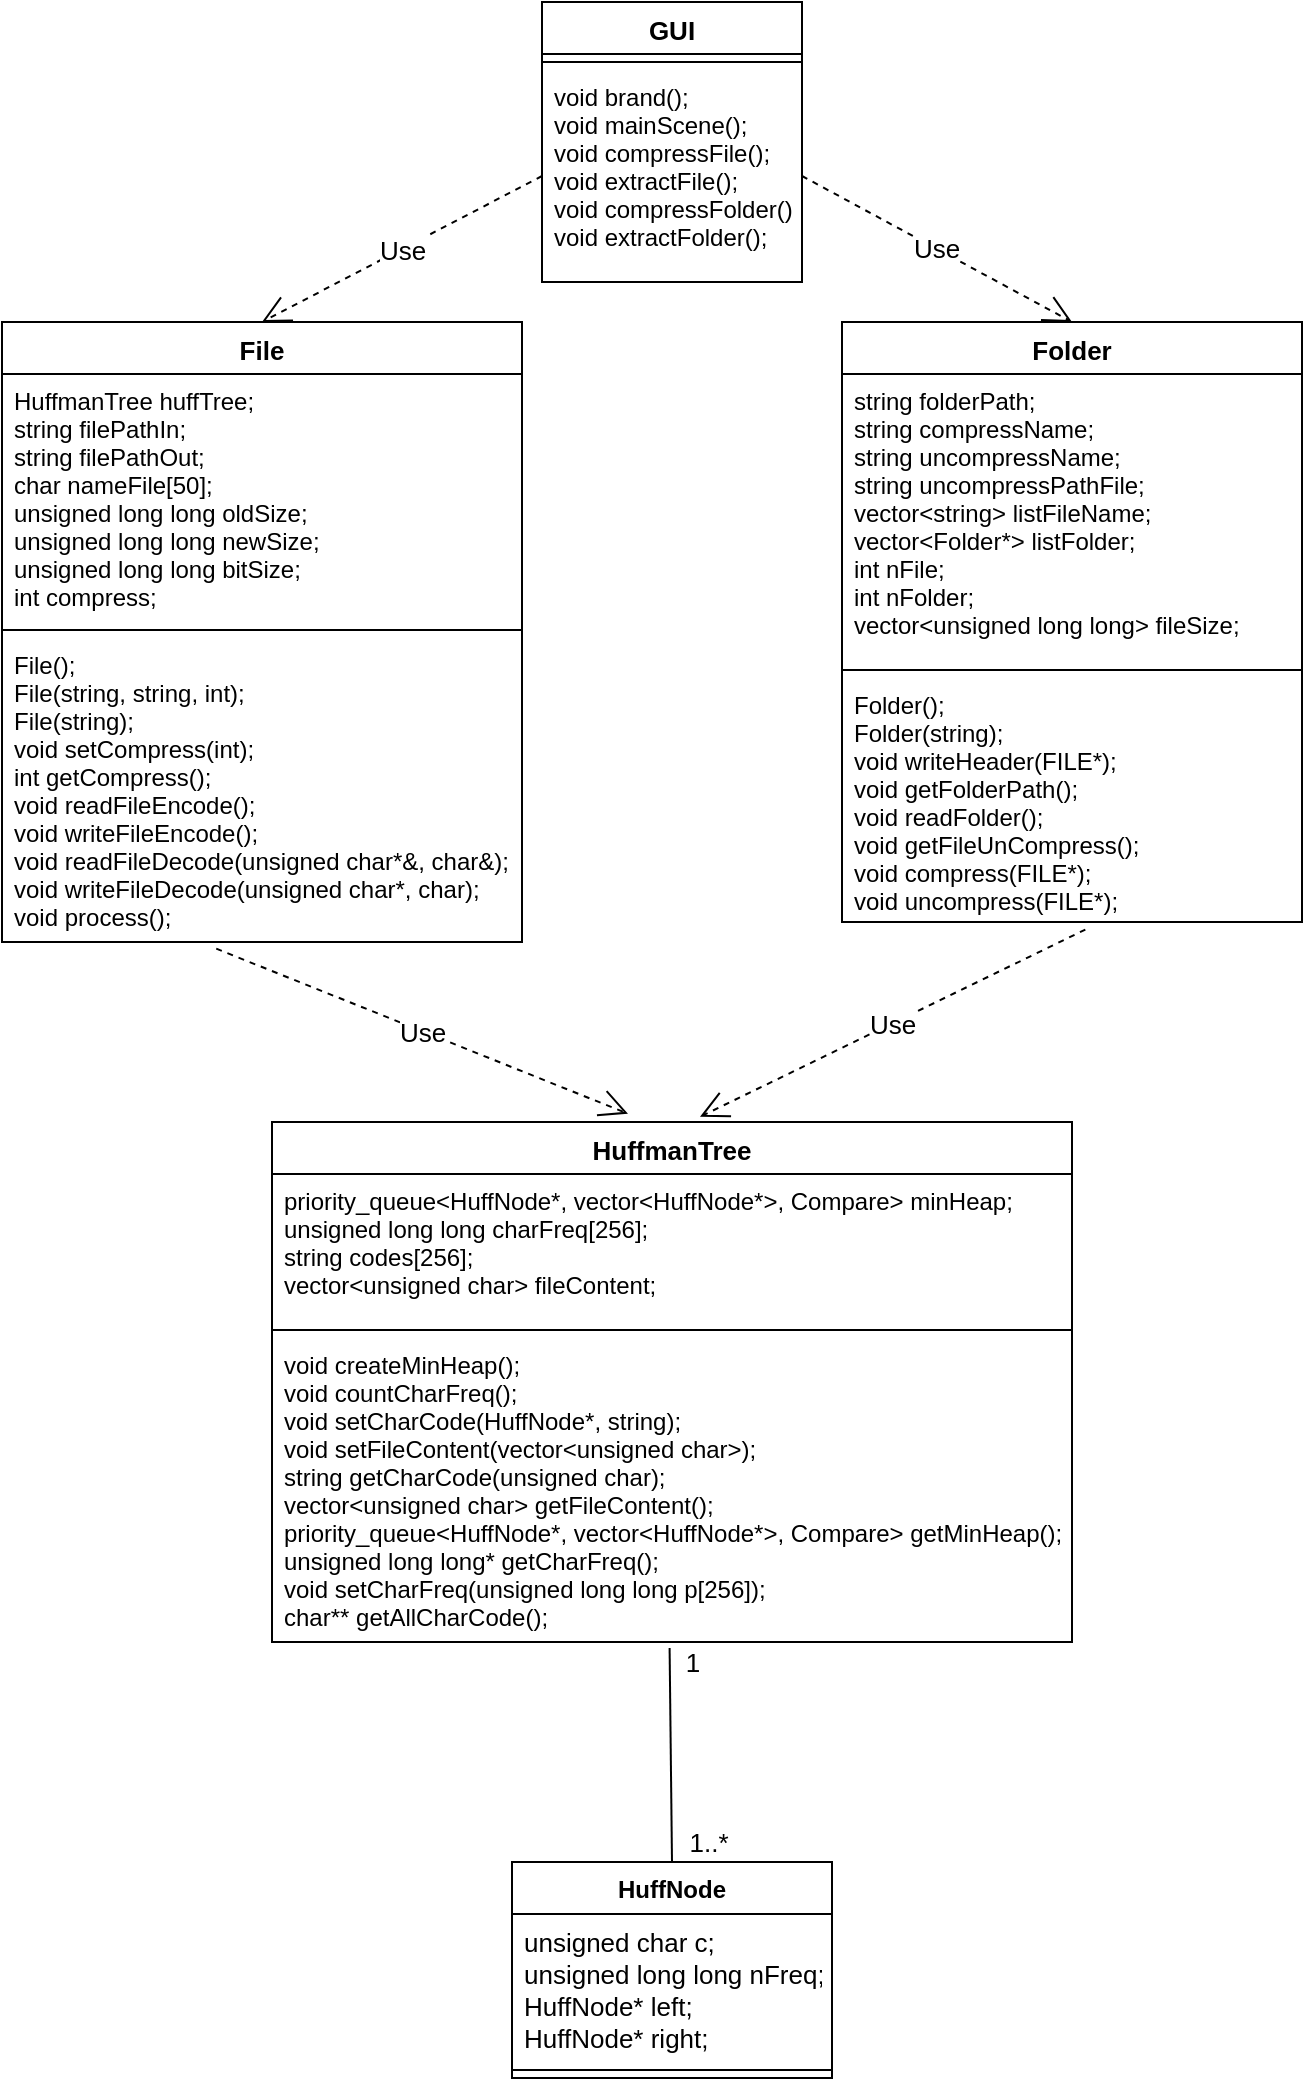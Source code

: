 <mxfile version="12.3.1" type="device" pages="1"><diagram id="qUhYpvRDp9ki2AjjNkx-" name="Page-1"><mxGraphModel dx="962" dy="551" grid="1" gridSize="10" guides="1" tooltips="1" connect="1" arrows="1" fold="1" page="1" pageScale="1" pageWidth="827" pageHeight="1169" math="0" shadow="0"><root><mxCell id="0"/><mxCell id="1" parent="0"/><mxCell id="KptoV55EzDjtcaFauHlP-1" value="HuffNode" style="swimlane;fontStyle=1;align=center;verticalAlign=top;childLayout=stackLayout;horizontal=1;startSize=26;horizontalStack=0;resizeParent=1;resizeParentMax=0;resizeLast=0;collapsible=1;marginBottom=0;" vertex="1" parent="1"><mxGeometry x="315" y="930" width="160" height="108" as="geometry"/></mxCell><mxCell id="KptoV55EzDjtcaFauHlP-2" value="unsigned char c;&#10;&#9;unsigned long long nFreq;&#10;&#9;HuffNode* left;&#10;&#9;HuffNode* right;" style="text;strokeColor=none;fillColor=none;align=left;verticalAlign=top;spacingLeft=4;spacingRight=4;overflow=hidden;rotatable=0;points=[[0,0.5],[1,0.5]];portConstraint=eastwest;fontSize=13;" vertex="1" parent="KptoV55EzDjtcaFauHlP-1"><mxGeometry y="26" width="160" height="74" as="geometry"/></mxCell><mxCell id="KptoV55EzDjtcaFauHlP-3" value="" style="line;strokeWidth=1;fillColor=none;align=left;verticalAlign=middle;spacingTop=-1;spacingLeft=3;spacingRight=3;rotatable=0;labelPosition=right;points=[];portConstraint=eastwest;" vertex="1" parent="KptoV55EzDjtcaFauHlP-1"><mxGeometry y="100" width="160" height="8" as="geometry"/></mxCell><mxCell id="KptoV55EzDjtcaFauHlP-8" value="HuffmanTree" style="swimlane;fontStyle=1;align=center;verticalAlign=top;childLayout=stackLayout;horizontal=1;startSize=26;horizontalStack=0;resizeParent=1;resizeParentMax=0;resizeLast=0;collapsible=1;marginBottom=0;fontSize=13;" vertex="1" parent="1"><mxGeometry x="195" y="560" width="400" height="260" as="geometry"/></mxCell><mxCell id="KptoV55EzDjtcaFauHlP-9" value="priority_queue&lt;HuffNode*, vector&lt;HuffNode*&gt;, Compare&gt; minHeap;&#10;&#9;unsigned long long charFreq[256];&#10;&#9;string codes[256];&#10;&#9;vector&lt;unsigned char&gt; fileContent;" style="text;strokeColor=none;fillColor=none;align=left;verticalAlign=top;spacingLeft=4;spacingRight=4;overflow=hidden;rotatable=0;points=[[0,0.5],[1,0.5]];portConstraint=eastwest;" vertex="1" parent="KptoV55EzDjtcaFauHlP-8"><mxGeometry y="26" width="400" height="74" as="geometry"/></mxCell><mxCell id="KptoV55EzDjtcaFauHlP-10" value="" style="line;strokeWidth=1;fillColor=none;align=left;verticalAlign=middle;spacingTop=-1;spacingLeft=3;spacingRight=3;rotatable=0;labelPosition=right;points=[];portConstraint=eastwest;" vertex="1" parent="KptoV55EzDjtcaFauHlP-8"><mxGeometry y="100" width="400" height="8" as="geometry"/></mxCell><mxCell id="KptoV55EzDjtcaFauHlP-11" value="void createMinHeap();&#10;&#9;void countCharFreq();&#10;&#9;void setCharCode(HuffNode*, string);&#10;&#9;void setFileContent(vector&lt;unsigned char&gt;);&#10;&#9;string getCharCode(unsigned char);&#10;&#9;vector&lt;unsigned char&gt; getFileContent();&#10;&#9;priority_queue&lt;HuffNode*, vector&lt;HuffNode*&gt;, Compare&gt; getMinHeap();&#10;&#9;unsigned long long* getCharFreq();&#10;&#9;void setCharFreq(unsigned long long p[256]);&#10;&#9;char** getAllCharCode();" style="text;strokeColor=none;fillColor=none;align=left;verticalAlign=top;spacingLeft=4;spacingRight=4;overflow=hidden;rotatable=0;points=[[0,0.5],[1,0.5]];portConstraint=eastwest;" vertex="1" parent="KptoV55EzDjtcaFauHlP-8"><mxGeometry y="108" width="400" height="152" as="geometry"/></mxCell><mxCell id="KptoV55EzDjtcaFauHlP-13" value="File&#10;" style="swimlane;fontStyle=1;align=center;verticalAlign=top;childLayout=stackLayout;horizontal=1;startSize=26;horizontalStack=0;resizeParent=1;resizeParentMax=0;resizeLast=0;collapsible=1;marginBottom=0;fontSize=13;" vertex="1" parent="1"><mxGeometry x="60" y="160" width="260" height="310" as="geometry"/></mxCell><mxCell id="KptoV55EzDjtcaFauHlP-14" value="HuffmanTree huffTree;&#10;&#9;string filePathIn;&#10;&#9;string filePathOut;&#10;&#9;char nameFile[50];&#10;&#9;unsigned long long oldSize;&#10;&#9;unsigned long long newSize;&#10;&#9;unsigned long long bitSize;&#10;&#9;int compress;" style="text;strokeColor=none;fillColor=none;align=left;verticalAlign=top;spacingLeft=4;spacingRight=4;overflow=hidden;rotatable=0;points=[[0,0.5],[1,0.5]];portConstraint=eastwest;" vertex="1" parent="KptoV55EzDjtcaFauHlP-13"><mxGeometry y="26" width="260" height="124" as="geometry"/></mxCell><mxCell id="KptoV55EzDjtcaFauHlP-15" value="" style="line;strokeWidth=1;fillColor=none;align=left;verticalAlign=middle;spacingTop=-1;spacingLeft=3;spacingRight=3;rotatable=0;labelPosition=right;points=[];portConstraint=eastwest;" vertex="1" parent="KptoV55EzDjtcaFauHlP-13"><mxGeometry y="150" width="260" height="8" as="geometry"/></mxCell><mxCell id="KptoV55EzDjtcaFauHlP-16" value="File();&#10;&#9;File(string, string, int);&#10;&#9;File(string);&#10;&#9;void setCompress(int);&#10;&#9;int getCompress();&#10;&#9;void readFileEncode();&#10;&#9;void writeFileEncode();&#10;&#9;void readFileDecode(unsigned char*&amp;, char&amp;);&#10;&#9;void writeFileDecode(unsigned char*, char);&#10;&#9;void process();" style="text;strokeColor=none;fillColor=none;align=left;verticalAlign=top;spacingLeft=4;spacingRight=4;overflow=hidden;rotatable=0;points=[[0,0.5],[1,0.5]];portConstraint=eastwest;" vertex="1" parent="KptoV55EzDjtcaFauHlP-13"><mxGeometry y="158" width="260" height="152" as="geometry"/></mxCell><mxCell id="KptoV55EzDjtcaFauHlP-17" value="Folder&#10;" style="swimlane;fontStyle=1;align=center;verticalAlign=top;childLayout=stackLayout;horizontal=1;startSize=26;horizontalStack=0;resizeParent=1;resizeParentMax=0;resizeLast=0;collapsible=1;marginBottom=0;fontSize=13;" vertex="1" parent="1"><mxGeometry x="480" y="160" width="230" height="300" as="geometry"/></mxCell><mxCell id="KptoV55EzDjtcaFauHlP-18" value="&#9;string folderPath;&#10;&#9;string compressName;&#10;&#9;string uncompressName;&#10;&#9;string uncompressPathFile;&#10;&#9;vector&lt;string&gt; listFileName;&#10;&#9;vector&lt;Folder*&gt; listFolder;&#10;&#9;int nFile;&#10;&#9;int nFolder;&#10;&#9;vector&lt;unsigned long long&gt; fileSize;" style="text;strokeColor=none;fillColor=none;align=left;verticalAlign=top;spacingLeft=4;spacingRight=4;overflow=hidden;rotatable=0;points=[[0,0.5],[1,0.5]];portConstraint=eastwest;" vertex="1" parent="KptoV55EzDjtcaFauHlP-17"><mxGeometry y="26" width="230" height="144" as="geometry"/></mxCell><mxCell id="KptoV55EzDjtcaFauHlP-19" value="" style="line;strokeWidth=1;fillColor=none;align=left;verticalAlign=middle;spacingTop=-1;spacingLeft=3;spacingRight=3;rotatable=0;labelPosition=right;points=[];portConstraint=eastwest;" vertex="1" parent="KptoV55EzDjtcaFauHlP-17"><mxGeometry y="170" width="230" height="8" as="geometry"/></mxCell><mxCell id="KptoV55EzDjtcaFauHlP-20" value="Folder();&#10;&#9;Folder(string);&#10;&#9;void writeHeader(FILE*);&#10;&#9;void getFolderPath();&#10;&#9;void readFolder();&#10;&#9;void getFileUnCompress();&#10;&#9;void compress(FILE*);&#10;&#9;void uncompress(FILE*);" style="text;strokeColor=none;fillColor=none;align=left;verticalAlign=top;spacingLeft=4;spacingRight=4;overflow=hidden;rotatable=0;points=[[0,0.5],[1,0.5]];portConstraint=eastwest;" vertex="1" parent="KptoV55EzDjtcaFauHlP-17"><mxGeometry y="178" width="230" height="122" as="geometry"/></mxCell><mxCell id="KptoV55EzDjtcaFauHlP-21" value="GUI&#10;" style="swimlane;fontStyle=1;align=center;verticalAlign=top;childLayout=stackLayout;horizontal=1;startSize=26;horizontalStack=0;resizeParent=1;resizeParentMax=0;resizeLast=0;collapsible=1;marginBottom=0;fontSize=13;" vertex="1" parent="1"><mxGeometry x="330" width="130" height="140" as="geometry"/></mxCell><mxCell id="KptoV55EzDjtcaFauHlP-23" value="" style="line;strokeWidth=1;fillColor=none;align=left;verticalAlign=middle;spacingTop=-1;spacingLeft=3;spacingRight=3;rotatable=0;labelPosition=right;points=[];portConstraint=eastwest;" vertex="1" parent="KptoV55EzDjtcaFauHlP-21"><mxGeometry y="26" width="130" height="8" as="geometry"/></mxCell><mxCell id="KptoV55EzDjtcaFauHlP-24" value="&#9;void brand();&#10;&#9;void mainScene();&#10;&#9;void compressFile();&#10;&#9;void extractFile();&#10;&#9;void compressFolder();&#10;&#9;void extractFolder();" style="text;strokeColor=none;fillColor=none;align=left;verticalAlign=top;spacingLeft=4;spacingRight=4;overflow=hidden;rotatable=0;points=[[0,0.5],[1,0.5]];portConstraint=eastwest;" vertex="1" parent="KptoV55EzDjtcaFauHlP-21"><mxGeometry y="34" width="130" height="106" as="geometry"/></mxCell><mxCell id="KptoV55EzDjtcaFauHlP-25" value="Use" style="endArrow=open;endSize=12;dashed=1;html=1;fontSize=13;entryX=0.5;entryY=0;entryDx=0;entryDy=0;exitX=0;exitY=0.5;exitDx=0;exitDy=0;" edge="1" parent="1" source="KptoV55EzDjtcaFauHlP-24" target="KptoV55EzDjtcaFauHlP-13"><mxGeometry width="160" relative="1" as="geometry"><mxPoint x="320" y="150" as="sourcePoint"/><mxPoint x="280" y="160" as="targetPoint"/></mxGeometry></mxCell><mxCell id="KptoV55EzDjtcaFauHlP-27" value="Use" style="endArrow=open;endSize=12;dashed=1;html=1;fontSize=13;entryX=0.5;entryY=0;entryDx=0;entryDy=0;exitX=1;exitY=0.5;exitDx=0;exitDy=0;" edge="1" parent="1" source="KptoV55EzDjtcaFauHlP-24" target="KptoV55EzDjtcaFauHlP-17"><mxGeometry width="160" relative="1" as="geometry"><mxPoint x="480" y="130" as="sourcePoint"/><mxPoint x="650" y="150" as="targetPoint"/></mxGeometry></mxCell><mxCell id="KptoV55EzDjtcaFauHlP-38" value="Use" style="endArrow=open;endSize=12;dashed=1;html=1;fontSize=13;exitX=0.412;exitY=1.022;exitDx=0;exitDy=0;exitPerimeter=0;entryX=0.445;entryY=-0.016;entryDx=0;entryDy=0;entryPerimeter=0;" edge="1" parent="1" source="KptoV55EzDjtcaFauHlP-16" target="KptoV55EzDjtcaFauHlP-8"><mxGeometry width="160" relative="1" as="geometry"><mxPoint x="100" y="530" as="sourcePoint"/><mxPoint x="380" y="570" as="targetPoint"/></mxGeometry></mxCell><mxCell id="KptoV55EzDjtcaFauHlP-39" value="Use" style="endArrow=open;endSize=12;dashed=1;html=1;fontSize=13;exitX=0.529;exitY=1.031;exitDx=0;exitDy=0;exitPerimeter=0;entryX=0.535;entryY=-0.01;entryDx=0;entryDy=0;entryPerimeter=0;" edge="1" parent="1" source="KptoV55EzDjtcaFauHlP-20" target="KptoV55EzDjtcaFauHlP-8"><mxGeometry width="160" relative="1" as="geometry"><mxPoint x="530.12" y="466.844" as="sourcePoint"/><mxPoint x="390" y="560" as="targetPoint"/></mxGeometry></mxCell><mxCell id="KptoV55EzDjtcaFauHlP-40" value="" style="endArrow=none;html=1;fontSize=13;entryX=0.497;entryY=1.02;entryDx=0;entryDy=0;entryPerimeter=0;exitX=0.5;exitY=0;exitDx=0;exitDy=0;" edge="1" parent="1" source="KptoV55EzDjtcaFauHlP-1" target="KptoV55EzDjtcaFauHlP-11"><mxGeometry width="50" height="50" relative="1" as="geometry"><mxPoint x="650" y="1003" as="sourcePoint"/><mxPoint x="700" y="953" as="targetPoint"/></mxGeometry></mxCell><mxCell id="KptoV55EzDjtcaFauHlP-41" value="1" style="text;html=1;align=center;verticalAlign=middle;resizable=0;points=[];;autosize=1;fontSize=13;" vertex="1" parent="1"><mxGeometry x="395" y="820" width="20" height="20" as="geometry"/></mxCell><mxCell id="KptoV55EzDjtcaFauHlP-42" value="1..*" style="text;html=1;align=center;verticalAlign=middle;resizable=0;points=[];;autosize=1;fontSize=13;" vertex="1" parent="1"><mxGeometry x="398" y="910" width="30" height="20" as="geometry"/></mxCell></root></mxGraphModel></diagram></mxfile>